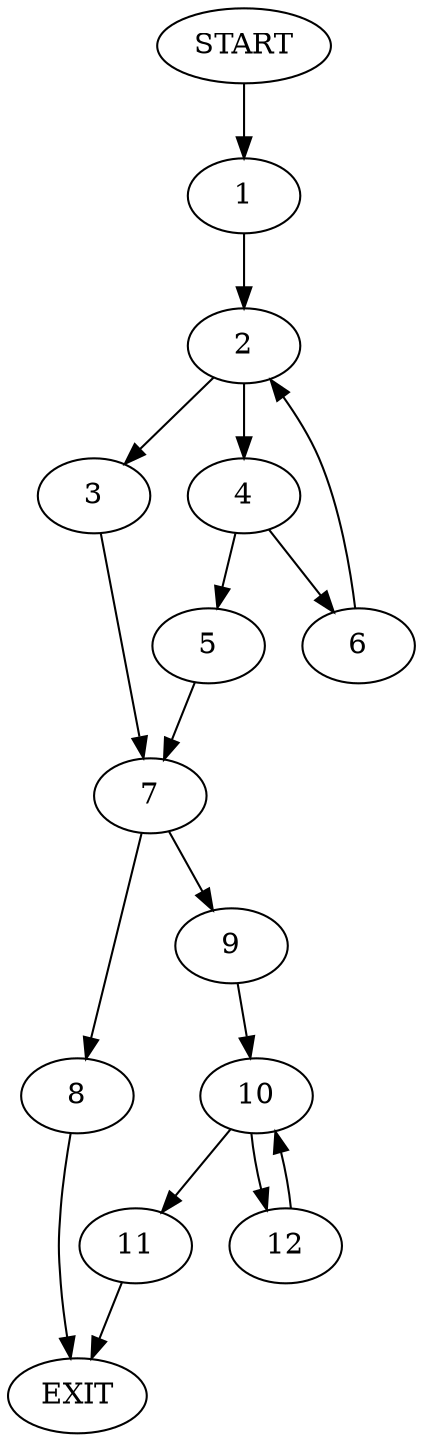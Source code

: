 digraph {
0 [label="START"]
13 [label="EXIT"]
0 -> 1
1 -> 2
2 -> 3
2 -> 4
4 -> 5
4 -> 6
3 -> 7
7 -> 8
7 -> 9
6 -> 2
5 -> 7
8 -> 13
9 -> 10
10 -> 11
10 -> 12
12 -> 10
11 -> 13
}
